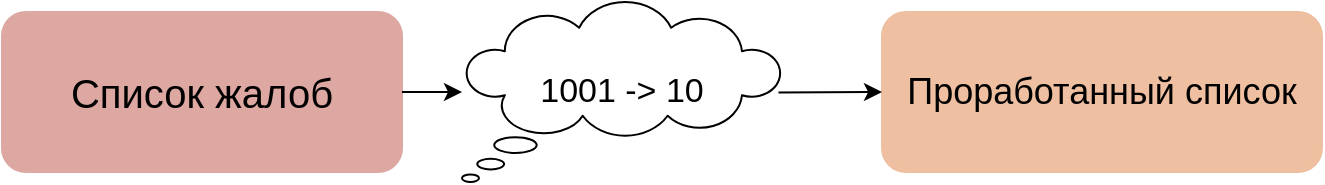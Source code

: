 <mxfile version="24.0.8" type="github">
  <diagram name="Page-1" id="1t45z_ChP7yFxSQZ-QtJ">
    <mxGraphModel dx="1221" dy="657" grid="1" gridSize="10" guides="1" tooltips="0" connect="1" arrows="1" fold="1" page="1" pageScale="1" pageWidth="850" pageHeight="1100" math="0" shadow="0">
      <root>
        <mxCell id="0" />
        <mxCell id="1" parent="0" />
        <mxCell id="GdaAvqGxbWAvdyCPO8Sm-3" value="&lt;font style=&quot;font-size: 20px;&quot;&gt;Список жалоб&lt;/font&gt;" style="shape=ext;double=1;rounded=1;whiteSpace=wrap;html=1;fillColor=#DDA7A2;strokeColor=#DDA7A2;" parent="1" vertex="1">
          <mxGeometry x="80" y="200" width="200" height="80" as="geometry" />
        </mxCell>
        <mxCell id="GdaAvqGxbWAvdyCPO8Sm-4" value="&lt;font style=&quot;font-size: 18px;&quot;&gt;Проработанный список&lt;/font&gt;" style="shape=ext;double=1;rounded=1;whiteSpace=wrap;html=1;fillColor=#EEBFA0;strokeColor=#EEBFA0;" parent="1" vertex="1">
          <mxGeometry x="520" y="200" width="220" height="80" as="geometry" />
        </mxCell>
        <mxCell id="GdaAvqGxbWAvdyCPO8Sm-6" value="&lt;font style=&quot;font-size: 17px;&quot;&gt;1001 -&amp;gt; 10&lt;/font&gt;" style="whiteSpace=wrap;html=1;shape=mxgraph.basic.cloud_callout" parent="1" vertex="1">
          <mxGeometry x="310" y="195" width="160" height="90" as="geometry" />
        </mxCell>
        <mxCell id="o2Jhxvb6s8QDH7BrwUHY-3" value="" style="endArrow=classic;html=1;rounded=0;exitX=1;exitY=0.5;exitDx=0;exitDy=0;" edge="1" parent="1" source="GdaAvqGxbWAvdyCPO8Sm-3">
          <mxGeometry width="50" height="50" relative="1" as="geometry">
            <mxPoint x="360" y="250" as="sourcePoint" />
            <mxPoint x="310" y="240" as="targetPoint" />
          </mxGeometry>
        </mxCell>
        <mxCell id="o2Jhxvb6s8QDH7BrwUHY-11" value="" style="endArrow=classic;html=1;rounded=0;entryX=0;entryY=0.5;entryDx=0;entryDy=0;exitX=0.989;exitY=0.503;exitDx=0;exitDy=0;exitPerimeter=0;" edge="1" parent="1" source="GdaAvqGxbWAvdyCPO8Sm-6" target="GdaAvqGxbWAvdyCPO8Sm-4">
          <mxGeometry width="50" height="50" relative="1" as="geometry">
            <mxPoint x="470" y="230" as="sourcePoint" />
            <mxPoint x="520" y="230" as="targetPoint" />
          </mxGeometry>
        </mxCell>
      </root>
    </mxGraphModel>
  </diagram>
</mxfile>
